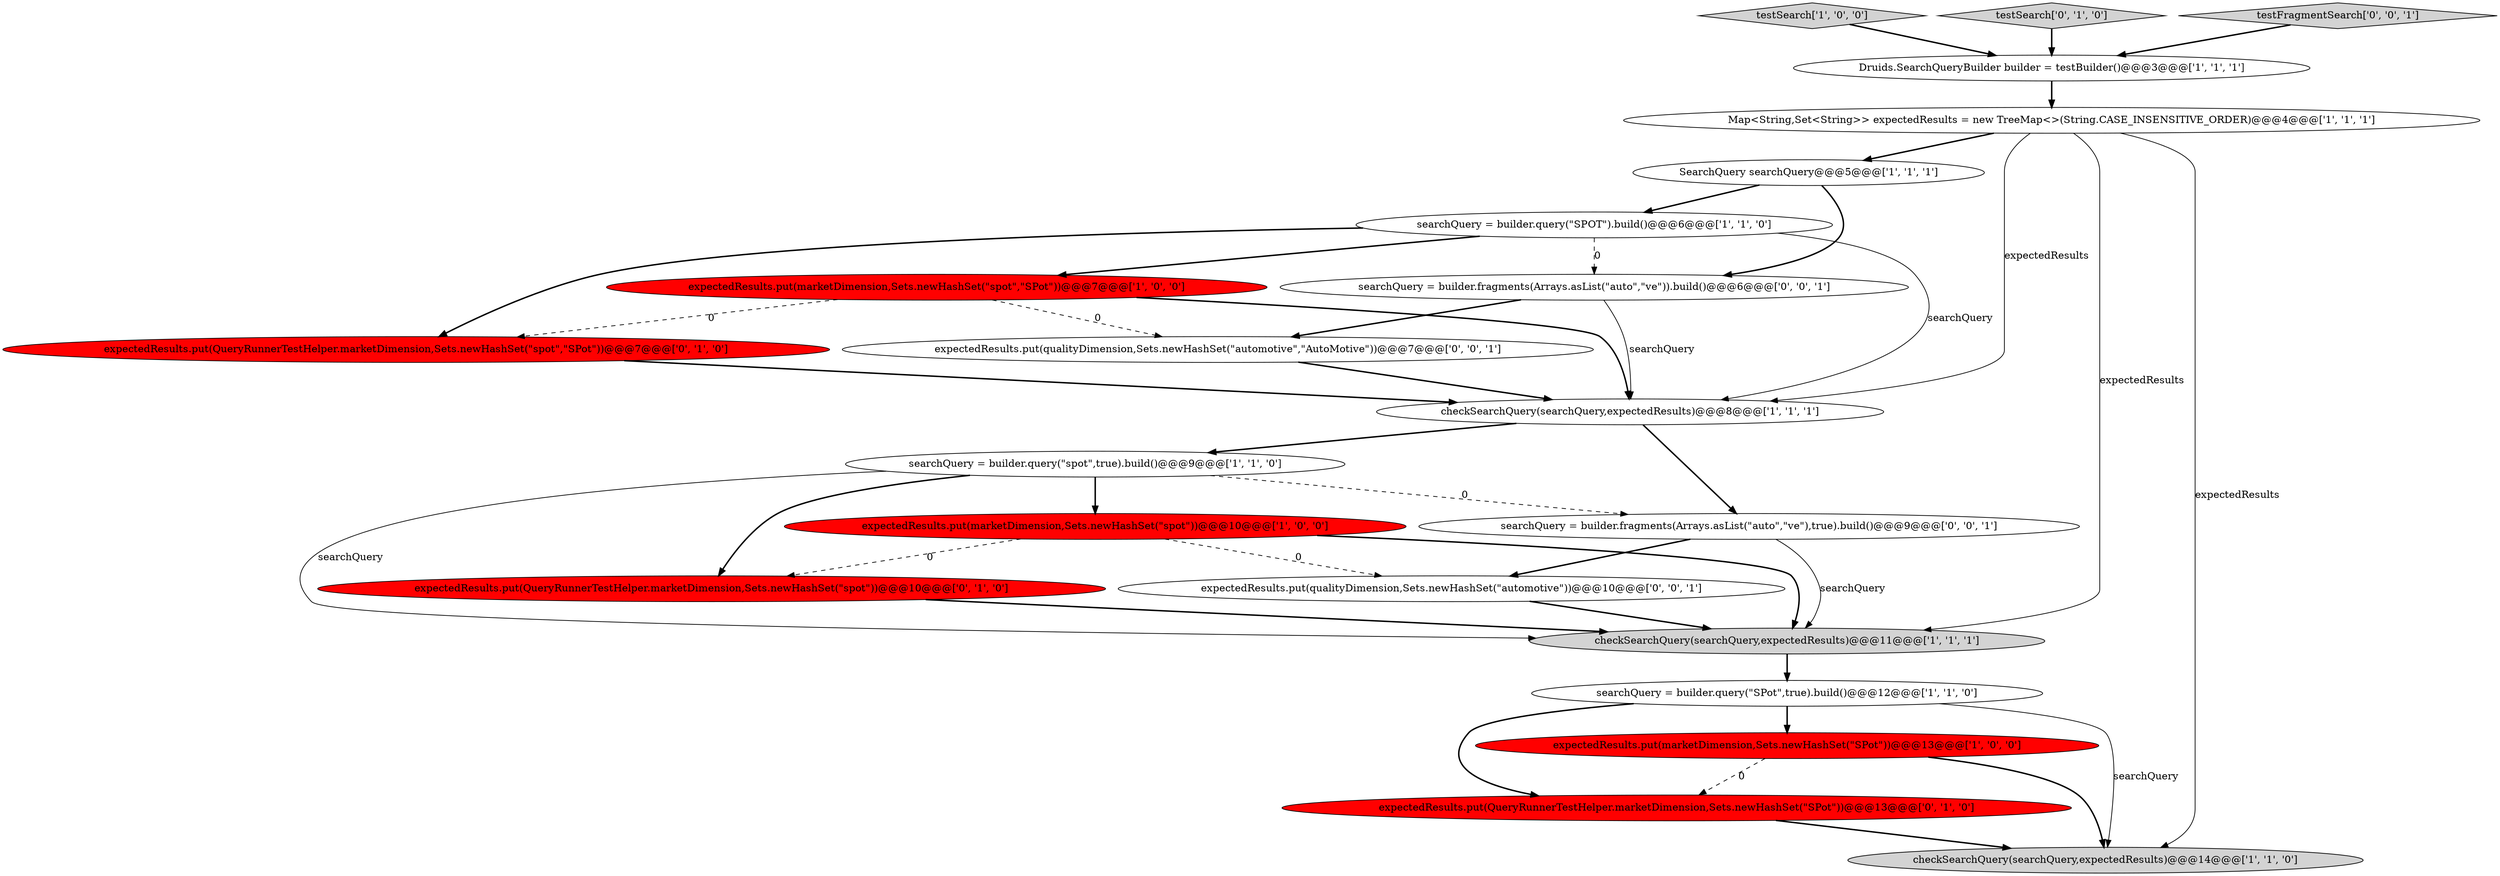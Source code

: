 digraph {
3 [style = filled, label = "expectedResults.put(marketDimension,Sets.newHashSet(\"spot\"))@@@10@@@['1', '0', '0']", fillcolor = red, shape = ellipse image = "AAA1AAABBB1BBB"];
15 [style = filled, label = "expectedResults.put(QueryRunnerTestHelper.marketDimension,Sets.newHashSet(\"SPot\"))@@@13@@@['0', '1', '0']", fillcolor = red, shape = ellipse image = "AAA1AAABBB2BBB"];
5 [style = filled, label = "checkSearchQuery(searchQuery,expectedResults)@@@8@@@['1', '1', '1']", fillcolor = white, shape = ellipse image = "AAA0AAABBB1BBB"];
11 [style = filled, label = "testSearch['1', '0', '0']", fillcolor = lightgray, shape = diamond image = "AAA0AAABBB1BBB"];
13 [style = filled, label = "expectedResults.put(QueryRunnerTestHelper.marketDimension,Sets.newHashSet(\"spot\"))@@@10@@@['0', '1', '0']", fillcolor = red, shape = ellipse image = "AAA1AAABBB2BBB"];
14 [style = filled, label = "expectedResults.put(QueryRunnerTestHelper.marketDimension,Sets.newHashSet(\"spot\",\"SPot\"))@@@7@@@['0', '1', '0']", fillcolor = red, shape = ellipse image = "AAA1AAABBB2BBB"];
18 [style = filled, label = "expectedResults.put(qualityDimension,Sets.newHashSet(\"automotive\",\"AutoMotive\"))@@@7@@@['0', '0', '1']", fillcolor = white, shape = ellipse image = "AAA0AAABBB3BBB"];
16 [style = filled, label = "testSearch['0', '1', '0']", fillcolor = lightgray, shape = diamond image = "AAA0AAABBB2BBB"];
7 [style = filled, label = "Map<String,Set<String>> expectedResults = new TreeMap<>(String.CASE_INSENSITIVE_ORDER)@@@4@@@['1', '1', '1']", fillcolor = white, shape = ellipse image = "AAA0AAABBB1BBB"];
1 [style = filled, label = "searchQuery = builder.query(\"spot\",true).build()@@@9@@@['1', '1', '0']", fillcolor = white, shape = ellipse image = "AAA0AAABBB1BBB"];
6 [style = filled, label = "checkSearchQuery(searchQuery,expectedResults)@@@11@@@['1', '1', '1']", fillcolor = lightgray, shape = ellipse image = "AAA0AAABBB1BBB"];
17 [style = filled, label = "expectedResults.put(qualityDimension,Sets.newHashSet(\"automotive\"))@@@10@@@['0', '0', '1']", fillcolor = white, shape = ellipse image = "AAA0AAABBB3BBB"];
21 [style = filled, label = "searchQuery = builder.fragments(Arrays.asList(\"auto\",\"ve\")).build()@@@6@@@['0', '0', '1']", fillcolor = white, shape = ellipse image = "AAA0AAABBB3BBB"];
9 [style = filled, label = "Druids.SearchQueryBuilder builder = testBuilder()@@@3@@@['1', '1', '1']", fillcolor = white, shape = ellipse image = "AAA0AAABBB1BBB"];
2 [style = filled, label = "expectedResults.put(marketDimension,Sets.newHashSet(\"SPot\"))@@@13@@@['1', '0', '0']", fillcolor = red, shape = ellipse image = "AAA1AAABBB1BBB"];
0 [style = filled, label = "expectedResults.put(marketDimension,Sets.newHashSet(\"spot\",\"SPot\"))@@@7@@@['1', '0', '0']", fillcolor = red, shape = ellipse image = "AAA1AAABBB1BBB"];
12 [style = filled, label = "SearchQuery searchQuery@@@5@@@['1', '1', '1']", fillcolor = white, shape = ellipse image = "AAA0AAABBB1BBB"];
20 [style = filled, label = "testFragmentSearch['0', '0', '1']", fillcolor = lightgray, shape = diamond image = "AAA0AAABBB3BBB"];
19 [style = filled, label = "searchQuery = builder.fragments(Arrays.asList(\"auto\",\"ve\"),true).build()@@@9@@@['0', '0', '1']", fillcolor = white, shape = ellipse image = "AAA0AAABBB3BBB"];
8 [style = filled, label = "searchQuery = builder.query(\"SPot\",true).build()@@@12@@@['1', '1', '0']", fillcolor = white, shape = ellipse image = "AAA0AAABBB1BBB"];
4 [style = filled, label = "checkSearchQuery(searchQuery,expectedResults)@@@14@@@['1', '1', '0']", fillcolor = lightgray, shape = ellipse image = "AAA0AAABBB1BBB"];
10 [style = filled, label = "searchQuery = builder.query(\"SPOT\").build()@@@6@@@['1', '1', '0']", fillcolor = white, shape = ellipse image = "AAA0AAABBB1BBB"];
8->4 [style = solid, label="searchQuery"];
10->21 [style = dashed, label="0"];
3->17 [style = dashed, label="0"];
8->15 [style = bold, label=""];
19->6 [style = solid, label="searchQuery"];
10->14 [style = bold, label=""];
7->12 [style = bold, label=""];
17->6 [style = bold, label=""];
12->21 [style = bold, label=""];
20->9 [style = bold, label=""];
7->6 [style = solid, label="expectedResults"];
1->19 [style = dashed, label="0"];
1->3 [style = bold, label=""];
3->6 [style = bold, label=""];
19->17 [style = bold, label=""];
9->7 [style = bold, label=""];
11->9 [style = bold, label=""];
3->13 [style = dashed, label="0"];
2->4 [style = bold, label=""];
1->13 [style = bold, label=""];
21->18 [style = bold, label=""];
2->15 [style = dashed, label="0"];
0->14 [style = dashed, label="0"];
5->19 [style = bold, label=""];
5->1 [style = bold, label=""];
12->10 [style = bold, label=""];
1->6 [style = solid, label="searchQuery"];
8->2 [style = bold, label=""];
18->5 [style = bold, label=""];
7->4 [style = solid, label="expectedResults"];
10->0 [style = bold, label=""];
6->8 [style = bold, label=""];
15->4 [style = bold, label=""];
10->5 [style = solid, label="searchQuery"];
0->18 [style = dashed, label="0"];
21->5 [style = solid, label="searchQuery"];
13->6 [style = bold, label=""];
7->5 [style = solid, label="expectedResults"];
16->9 [style = bold, label=""];
0->5 [style = bold, label=""];
14->5 [style = bold, label=""];
}
